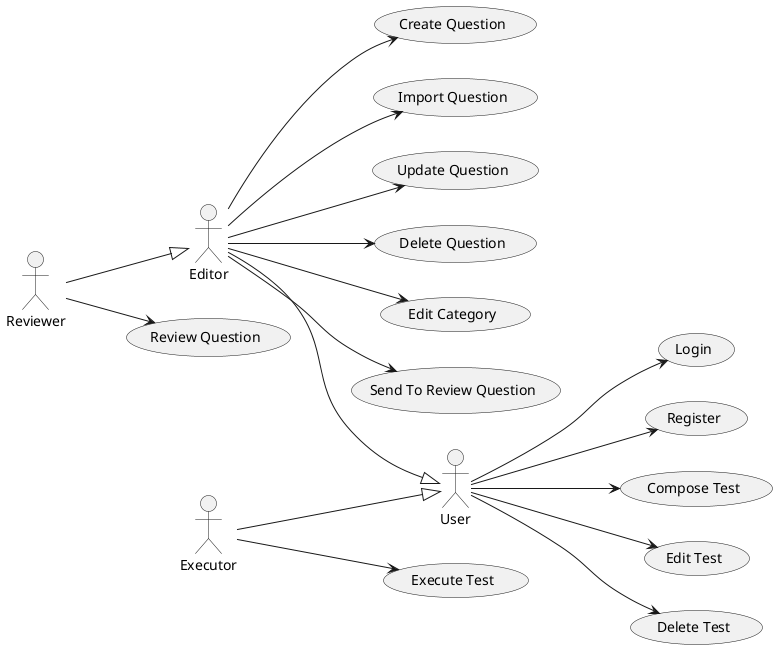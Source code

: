 @startuml useCases_app
left to right direction
actor User
actor Editor
actor Reviewer
usecase "Login" as login
usecase "Register" as register
usecase "Create Question" as createQ
usecase "Import Question" as importQ
usecase "Update Question" as updateQ
usecase "Delete Question" as deleteQ

usecase "Compose Test" as composeT
usecase "Edit Test" as editT
usecase "Delete Test" as deleteT
usecase "Execute Test" as execT

usecase "Edit Category" as editC
usecase "Send To Review Question" as sendQ

usecase "Review Question" as review

Editor --|> User
Reviewer --|> Editor
Executor --|> User

Editor --> createQ
Editor --> importQ
Editor --> updateQ
Editor --> deleteQ
Editor --> sendQ

User --> login
User --> register
User --> composeT
User --> editT
User --> deleteT
Executor --> execT

Editor --> editC

Reviewer --> review

@enduml